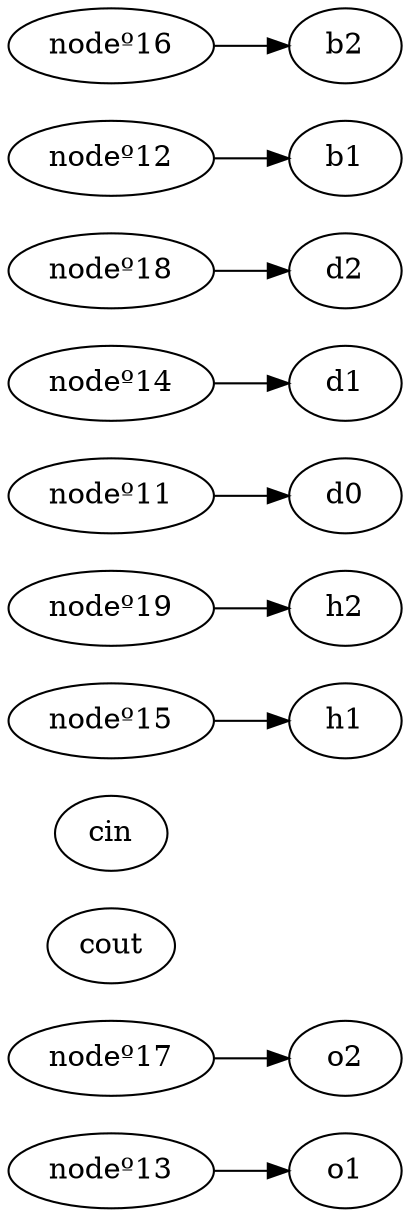 digraph  {
 rankdir=LR;
o1 -> {}
o2 -> {}
cout -> {}
cin -> {}
h1 -> {}
nodeº19 -> {h2 }
h2 -> {}
d0 -> {}
d1 -> {}
d2 -> {}
b1 -> {}
b2 -> {}
nodeº12 -> {b1 }
nodeº11 -> {d0 }
nodeº14 -> {d1 }
nodeº13 -> {o1 }
nodeº16 -> {b2 }
nodeº15 -> {h1 }
nodeº18 -> {d2 }
nodeº17 -> {o2 }
}

